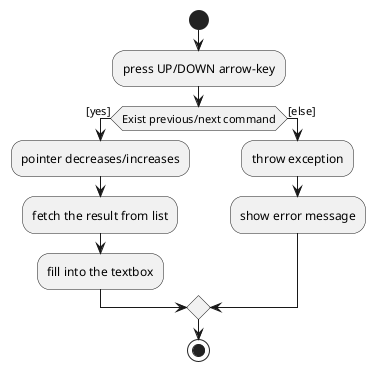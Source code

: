 

@startuml

start
:press UP/DOWN arrow-key;

if (Exist previous/next command) then ([yes])
  :pointer decreases/increases;
  :fetch the result from list;
  :fill into the textbox;
else ([else])
  :throw exception;
  :show error message;
endif

stop

@enduml
